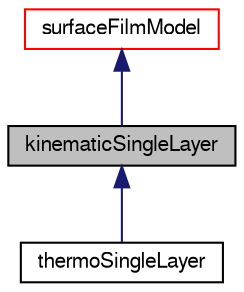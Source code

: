digraph "kinematicSingleLayer"
{
  bgcolor="transparent";
  edge [fontname="FreeSans",fontsize="10",labelfontname="FreeSans",labelfontsize="10"];
  node [fontname="FreeSans",fontsize="10",shape=record];
  Node0 [label="kinematicSingleLayer",height=0.2,width=0.4,color="black", fillcolor="grey75", style="filled", fontcolor="black"];
  Node1 -> Node0 [dir="back",color="midnightblue",fontsize="10",style="solid",fontname="FreeSans"];
  Node1 [label="surfaceFilmModel",height=0.2,width=0.4,color="red",URL="$a29178.html",tooltip="Base class for surface film models. "];
  Node0 -> Node20 [dir="back",color="midnightblue",fontsize="10",style="solid",fontname="FreeSans"];
  Node20 [label="thermoSingleLayer",height=0.2,width=0.4,color="black",URL="$a29182.html"];
}

